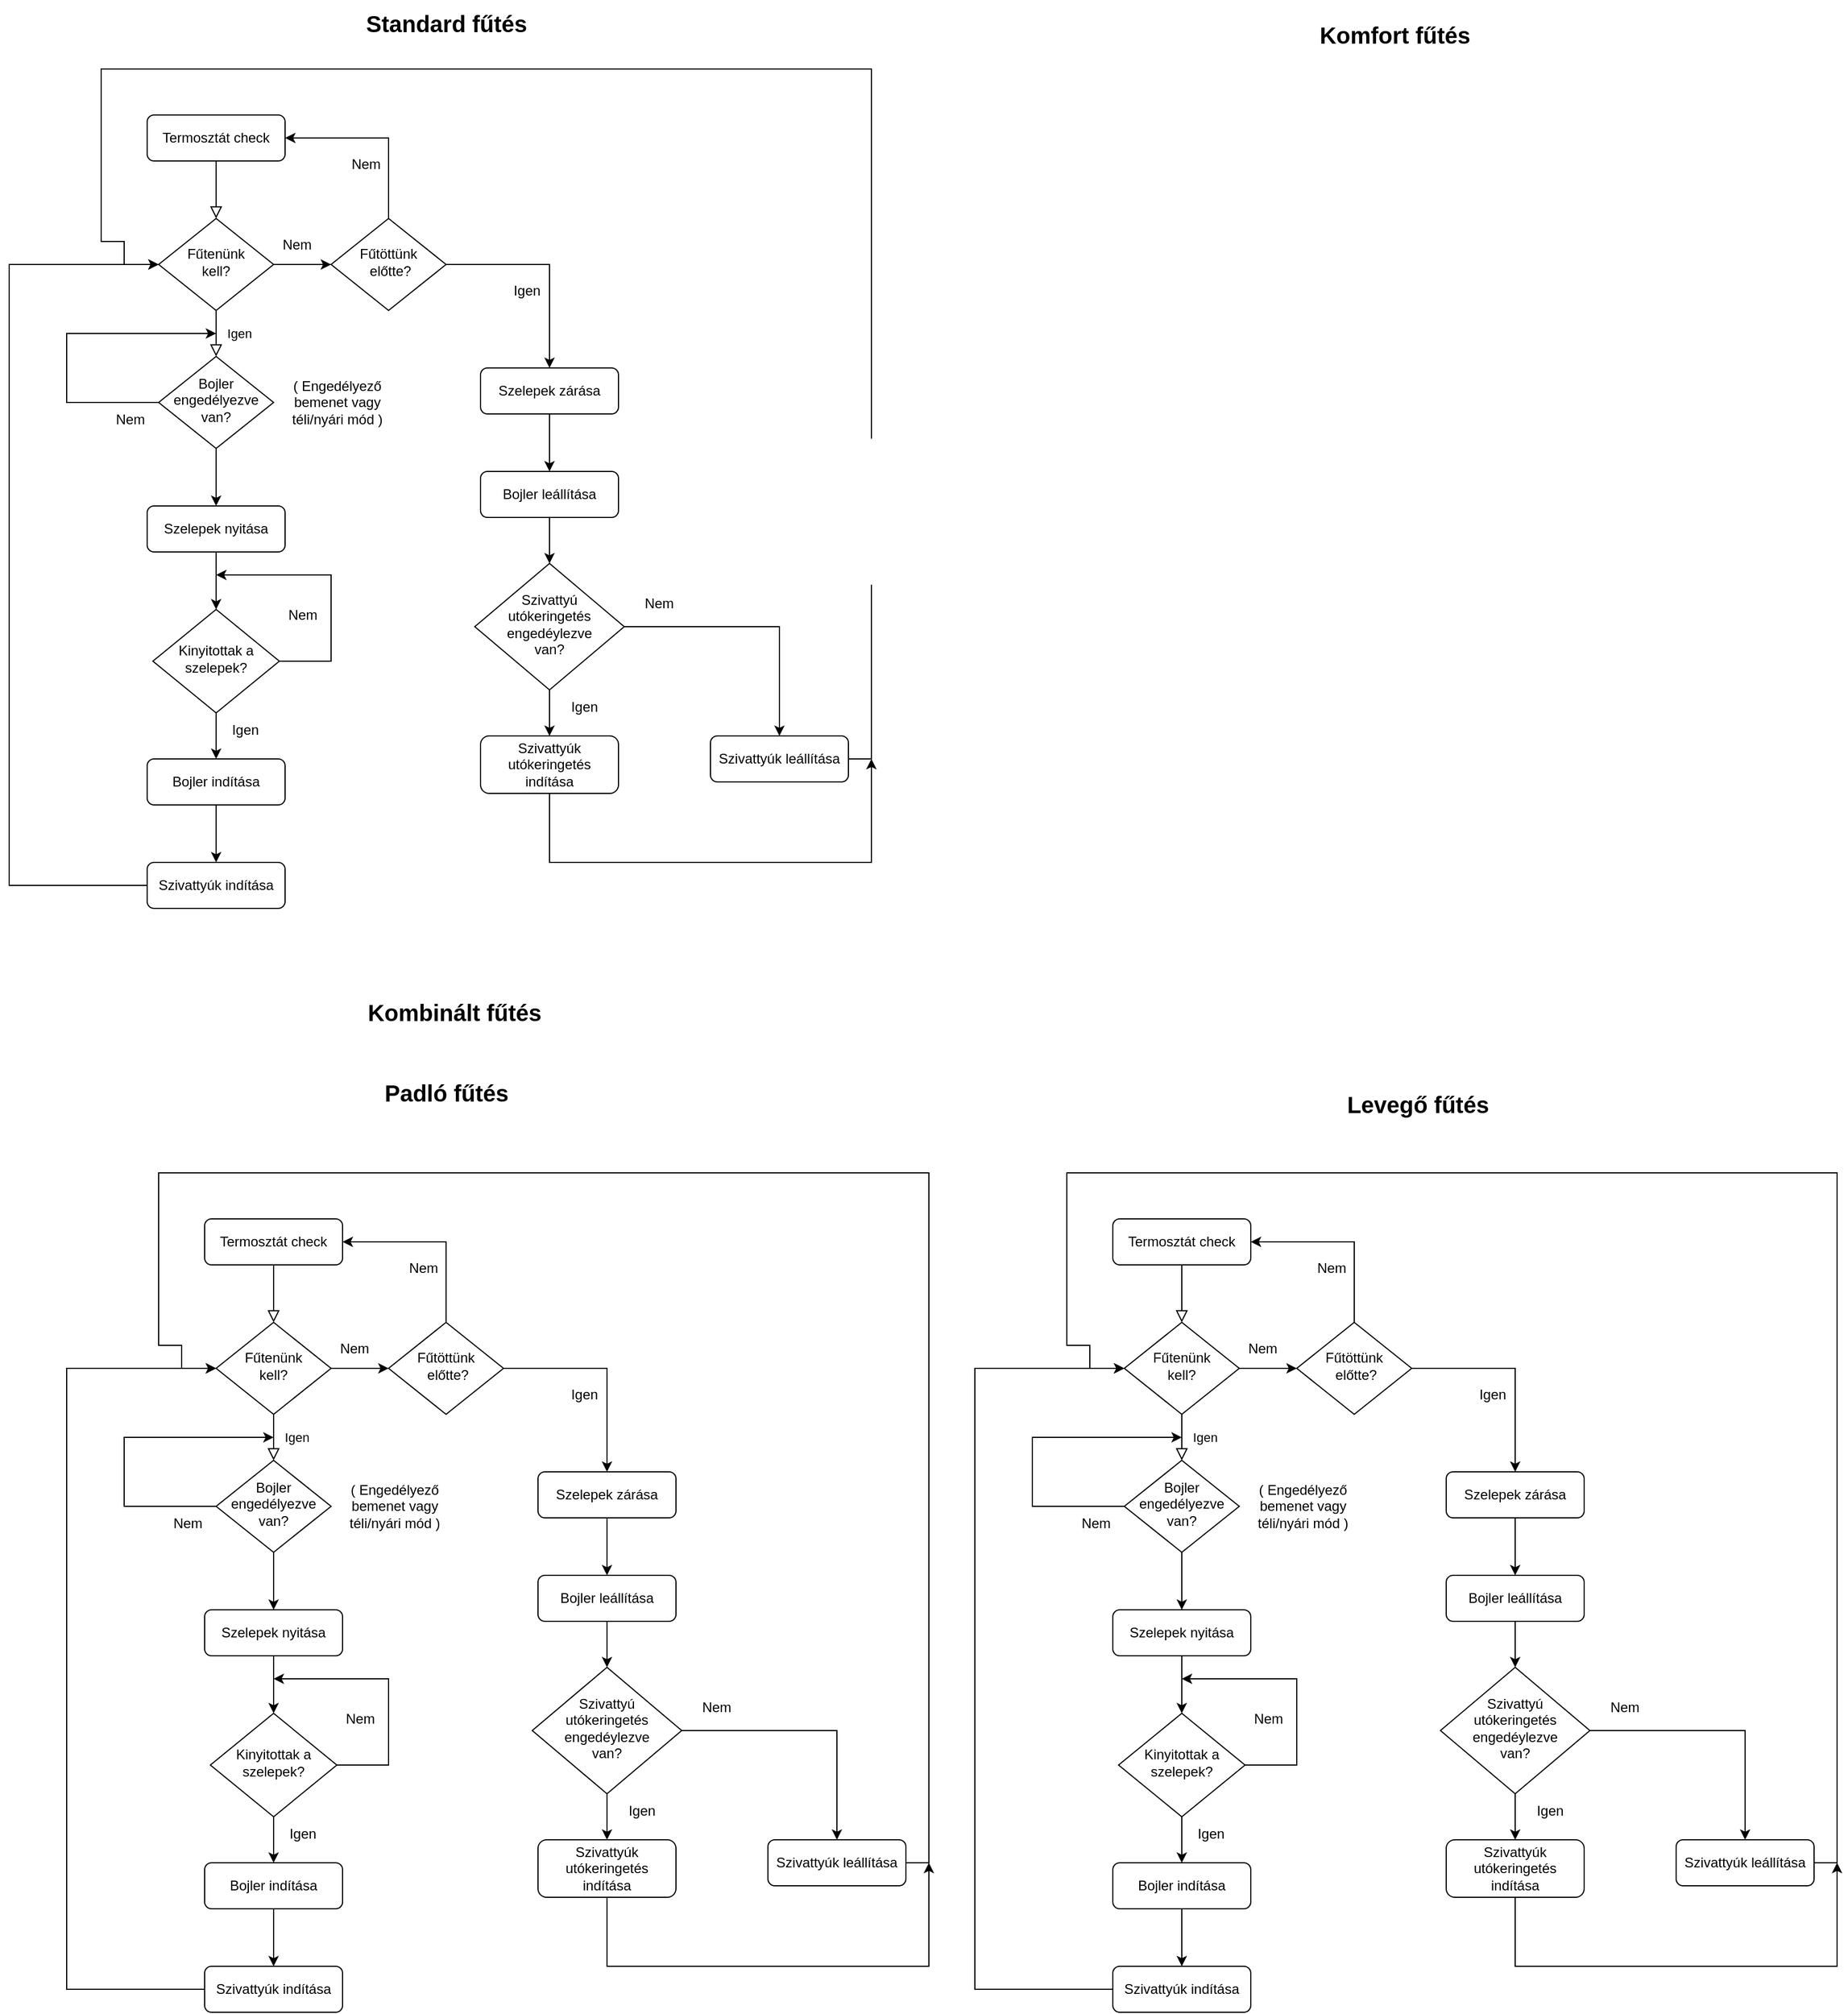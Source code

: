 <mxfile version="22.0.8" type="github">
  <diagram id="C5RBs43oDa-KdzZeNtuy" name="Page-1">
    <mxGraphModel dx="2514" dy="2084" grid="1" gridSize="10" guides="1" tooltips="1" connect="1" arrows="1" fold="1" page="1" pageScale="1" pageWidth="827" pageHeight="1169" math="0" shadow="0">
      <root>
        <mxCell id="WIyWlLk6GJQsqaUBKTNV-0" />
        <mxCell id="WIyWlLk6GJQsqaUBKTNV-1" parent="WIyWlLk6GJQsqaUBKTNV-0" />
        <mxCell id="WIyWlLk6GJQsqaUBKTNV-2" value="" style="rounded=0;html=1;jettySize=auto;orthogonalLoop=1;fontSize=11;endArrow=block;endFill=0;endSize=8;strokeWidth=1;shadow=0;labelBackgroundColor=none;edgeStyle=orthogonalEdgeStyle;" parent="WIyWlLk6GJQsqaUBKTNV-1" source="WIyWlLk6GJQsqaUBKTNV-3" target="WIyWlLk6GJQsqaUBKTNV-6" edge="1">
          <mxGeometry relative="1" as="geometry" />
        </mxCell>
        <mxCell id="WIyWlLk6GJQsqaUBKTNV-3" value="Termosztát check" style="rounded=1;whiteSpace=wrap;html=1;fontSize=12;glass=0;strokeWidth=1;shadow=0;" parent="WIyWlLk6GJQsqaUBKTNV-1" vertex="1">
          <mxGeometry x="160" y="80" width="120" height="40" as="geometry" />
        </mxCell>
        <mxCell id="WIyWlLk6GJQsqaUBKTNV-4" value="Igen" style="rounded=0;html=1;jettySize=auto;orthogonalLoop=1;fontSize=11;endArrow=block;endFill=0;endSize=8;strokeWidth=1;shadow=0;labelBackgroundColor=none;edgeStyle=orthogonalEdgeStyle;" parent="WIyWlLk6GJQsqaUBKTNV-1" source="WIyWlLk6GJQsqaUBKTNV-6" target="WIyWlLk6GJQsqaUBKTNV-10" edge="1">
          <mxGeometry y="20" relative="1" as="geometry">
            <mxPoint as="offset" />
          </mxGeometry>
        </mxCell>
        <mxCell id="WIyWlLk6GJQsqaUBKTNV-6" value="Fűtenünk&lt;br&gt;kell?" style="rhombus;whiteSpace=wrap;html=1;shadow=0;fontFamily=Helvetica;fontSize=12;align=center;strokeWidth=1;spacing=6;spacingTop=-4;" parent="WIyWlLk6GJQsqaUBKTNV-1" vertex="1">
          <mxGeometry x="170" y="170" width="100" height="80" as="geometry" />
        </mxCell>
        <mxCell id="LXChdYRI5yXKI3BNuwQj-20" value="" style="edgeStyle=orthogonalEdgeStyle;rounded=0;orthogonalLoop=1;jettySize=auto;html=1;" parent="WIyWlLk6GJQsqaUBKTNV-1" source="WIyWlLk6GJQsqaUBKTNV-10" edge="1">
          <mxGeometry relative="1" as="geometry">
            <mxPoint x="220" y="420.0" as="targetPoint" />
          </mxGeometry>
        </mxCell>
        <mxCell id="WIyWlLk6GJQsqaUBKTNV-10" value="Bojler&lt;br&gt;engedélyezve van?" style="rhombus;whiteSpace=wrap;html=1;shadow=0;fontFamily=Helvetica;fontSize=12;align=center;strokeWidth=1;spacing=6;spacingTop=-4;" parent="WIyWlLk6GJQsqaUBKTNV-1" vertex="1">
          <mxGeometry x="170" y="290" width="100" height="80" as="geometry" />
        </mxCell>
        <mxCell id="LXChdYRI5yXKI3BNuwQj-24" value="" style="edgeStyle=orthogonalEdgeStyle;rounded=0;orthogonalLoop=1;jettySize=auto;html=1;" parent="WIyWlLk6GJQsqaUBKTNV-1" source="WIyWlLk6GJQsqaUBKTNV-11" target="LXChdYRI5yXKI3BNuwQj-2" edge="1">
          <mxGeometry relative="1" as="geometry" />
        </mxCell>
        <mxCell id="WIyWlLk6GJQsqaUBKTNV-11" value="Szelepek nyitása" style="rounded=1;whiteSpace=wrap;html=1;fontSize=12;glass=0;strokeWidth=1;shadow=0;" parent="WIyWlLk6GJQsqaUBKTNV-1" vertex="1">
          <mxGeometry x="160" y="420" width="120" height="40" as="geometry" />
        </mxCell>
        <mxCell id="LXChdYRI5yXKI3BNuwQj-0" value="" style="endArrow=classic;html=1;rounded=0;exitX=0;exitY=0.5;exitDx=0;exitDy=0;" parent="WIyWlLk6GJQsqaUBKTNV-1" source="WIyWlLk6GJQsqaUBKTNV-10" edge="1">
          <mxGeometry width="50" height="50" relative="1" as="geometry">
            <mxPoint x="145" y="338.0" as="sourcePoint" />
            <mxPoint x="220" y="270" as="targetPoint" />
            <Array as="points">
              <mxPoint x="90" y="330" />
              <mxPoint x="90" y="270" />
            </Array>
          </mxGeometry>
        </mxCell>
        <mxCell id="LXChdYRI5yXKI3BNuwQj-1" value="Nem" style="text;html=1;align=center;verticalAlign=middle;resizable=0;points=[];autosize=1;strokeColor=none;fillColor=none;" parent="WIyWlLk6GJQsqaUBKTNV-1" vertex="1">
          <mxGeometry x="120" y="330" width="50" height="30" as="geometry" />
        </mxCell>
        <mxCell id="LXChdYRI5yXKI3BNuwQj-26" value="" style="edgeStyle=orthogonalEdgeStyle;rounded=0;orthogonalLoop=1;jettySize=auto;html=1;" parent="WIyWlLk6GJQsqaUBKTNV-1" source="LXChdYRI5yXKI3BNuwQj-2" target="LXChdYRI5yXKI3BNuwQj-25" edge="1">
          <mxGeometry relative="1" as="geometry" />
        </mxCell>
        <mxCell id="LXChdYRI5yXKI3BNuwQj-2" value="Kinyitottak a szelepek?" style="rhombus;whiteSpace=wrap;html=1;shadow=0;fontFamily=Helvetica;fontSize=12;align=center;strokeWidth=1;spacing=6;spacingTop=-4;" parent="WIyWlLk6GJQsqaUBKTNV-1" vertex="1">
          <mxGeometry x="165" y="510" width="110" height="90" as="geometry" />
        </mxCell>
        <mxCell id="LXChdYRI5yXKI3BNuwQj-4" value="" style="endArrow=classic;html=1;rounded=0;exitX=1;exitY=0.5;exitDx=0;exitDy=0;" parent="WIyWlLk6GJQsqaUBKTNV-1" source="LXChdYRI5yXKI3BNuwQj-2" edge="1">
          <mxGeometry width="50" height="50" relative="1" as="geometry">
            <mxPoint x="310" y="540" as="sourcePoint" />
            <mxPoint x="220" y="480" as="targetPoint" />
            <Array as="points">
              <mxPoint x="320" y="555" />
              <mxPoint x="320" y="480" />
            </Array>
          </mxGeometry>
        </mxCell>
        <mxCell id="LXChdYRI5yXKI3BNuwQj-5" value="Nem" style="text;html=1;align=center;verticalAlign=middle;resizable=0;points=[];autosize=1;strokeColor=none;fillColor=none;" parent="WIyWlLk6GJQsqaUBKTNV-1" vertex="1">
          <mxGeometry x="270" y="500" width="50" height="30" as="geometry" />
        </mxCell>
        <mxCell id="LXChdYRI5yXKI3BNuwQj-41" value="" style="edgeStyle=orthogonalEdgeStyle;rounded=0;orthogonalLoop=1;jettySize=auto;html=1;entryX=0;entryY=0.5;entryDx=0;entryDy=0;" parent="WIyWlLk6GJQsqaUBKTNV-1" source="LXChdYRI5yXKI3BNuwQj-6" target="WIyWlLk6GJQsqaUBKTNV-6" edge="1">
          <mxGeometry relative="1" as="geometry">
            <mxPoint x="50" y="210" as="targetPoint" />
            <Array as="points">
              <mxPoint x="40" y="750" />
              <mxPoint x="40" y="210" />
            </Array>
          </mxGeometry>
        </mxCell>
        <mxCell id="LXChdYRI5yXKI3BNuwQj-6" value="Szivattyúk indítása" style="rounded=1;whiteSpace=wrap;html=1;fontSize=12;glass=0;strokeWidth=1;shadow=0;" parent="WIyWlLk6GJQsqaUBKTNV-1" vertex="1">
          <mxGeometry x="160" y="730" width="120" height="40" as="geometry" />
        </mxCell>
        <mxCell id="LXChdYRI5yXKI3BNuwQj-8" value="Igen" style="text;html=1;align=center;verticalAlign=middle;resizable=0;points=[];autosize=1;strokeColor=none;fillColor=none;" parent="WIyWlLk6GJQsqaUBKTNV-1" vertex="1">
          <mxGeometry x="220" y="600" width="50" height="30" as="geometry" />
        </mxCell>
        <mxCell id="LXChdYRI5yXKI3BNuwQj-10" value="Fűtöttünk&lt;br&gt;&amp;nbsp;előtte?" style="rhombus;whiteSpace=wrap;html=1;shadow=0;fontFamily=Helvetica;fontSize=12;align=center;strokeWidth=1;spacing=6;spacingTop=-4;" parent="WIyWlLk6GJQsqaUBKTNV-1" vertex="1">
          <mxGeometry x="320" y="170" width="100" height="80" as="geometry" />
        </mxCell>
        <mxCell id="LXChdYRI5yXKI3BNuwQj-11" value="" style="endArrow=classic;html=1;rounded=0;exitX=1;exitY=0.5;exitDx=0;exitDy=0;entryX=0;entryY=0.5;entryDx=0;entryDy=0;" parent="WIyWlLk6GJQsqaUBKTNV-1" source="WIyWlLk6GJQsqaUBKTNV-6" target="LXChdYRI5yXKI3BNuwQj-10" edge="1">
          <mxGeometry width="50" height="50" relative="1" as="geometry">
            <mxPoint x="310" y="310" as="sourcePoint" />
            <mxPoint x="360" y="260" as="targetPoint" />
          </mxGeometry>
        </mxCell>
        <mxCell id="LXChdYRI5yXKI3BNuwQj-12" value="" style="endArrow=classic;html=1;rounded=0;exitX=0.5;exitY=0;exitDx=0;exitDy=0;entryX=1;entryY=0.5;entryDx=0;entryDy=0;" parent="WIyWlLk6GJQsqaUBKTNV-1" source="LXChdYRI5yXKI3BNuwQj-10" target="WIyWlLk6GJQsqaUBKTNV-3" edge="1">
          <mxGeometry width="50" height="50" relative="1" as="geometry">
            <mxPoint x="310" y="310" as="sourcePoint" />
            <mxPoint x="360" y="260" as="targetPoint" />
            <Array as="points">
              <mxPoint x="370" y="100" />
            </Array>
          </mxGeometry>
        </mxCell>
        <mxCell id="LXChdYRI5yXKI3BNuwQj-13" value="Nem" style="text;html=1;align=center;verticalAlign=middle;resizable=0;points=[];autosize=1;strokeColor=none;fillColor=none;" parent="WIyWlLk6GJQsqaUBKTNV-1" vertex="1">
          <mxGeometry x="325" y="108" width="50" height="30" as="geometry" />
        </mxCell>
        <mxCell id="LXChdYRI5yXKI3BNuwQj-14" value="Nem" style="text;html=1;align=center;verticalAlign=middle;resizable=0;points=[];autosize=1;strokeColor=none;fillColor=none;" parent="WIyWlLk6GJQsqaUBKTNV-1" vertex="1">
          <mxGeometry x="265" y="178" width="50" height="30" as="geometry" />
        </mxCell>
        <mxCell id="LXChdYRI5yXKI3BNuwQj-33" value="" style="edgeStyle=orthogonalEdgeStyle;rounded=0;orthogonalLoop=1;jettySize=auto;html=1;" parent="WIyWlLk6GJQsqaUBKTNV-1" source="LXChdYRI5yXKI3BNuwQj-16" target="LXChdYRI5yXKI3BNuwQj-28" edge="1">
          <mxGeometry relative="1" as="geometry" />
        </mxCell>
        <mxCell id="LXChdYRI5yXKI3BNuwQj-16" value="Szelepek zárása" style="rounded=1;whiteSpace=wrap;html=1;fontSize=12;glass=0;strokeWidth=1;shadow=0;" parent="WIyWlLk6GJQsqaUBKTNV-1" vertex="1">
          <mxGeometry x="450" y="300" width="120" height="40" as="geometry" />
        </mxCell>
        <mxCell id="LXChdYRI5yXKI3BNuwQj-17" value="" style="endArrow=classic;html=1;rounded=0;exitX=1;exitY=0.5;exitDx=0;exitDy=0;entryX=0.5;entryY=0;entryDx=0;entryDy=0;" parent="WIyWlLk6GJQsqaUBKTNV-1" source="LXChdYRI5yXKI3BNuwQj-10" target="LXChdYRI5yXKI3BNuwQj-16" edge="1">
          <mxGeometry width="50" height="50" relative="1" as="geometry">
            <mxPoint x="310" y="310" as="sourcePoint" />
            <mxPoint x="360" y="260" as="targetPoint" />
            <Array as="points">
              <mxPoint x="510" y="210" />
            </Array>
          </mxGeometry>
        </mxCell>
        <mxCell id="LXChdYRI5yXKI3BNuwQj-18" value="Igen" style="text;html=1;align=center;verticalAlign=middle;resizable=0;points=[];autosize=1;strokeColor=none;fillColor=none;" parent="WIyWlLk6GJQsqaUBKTNV-1" vertex="1">
          <mxGeometry x="465" y="218" width="50" height="30" as="geometry" />
        </mxCell>
        <mxCell id="LXChdYRI5yXKI3BNuwQj-27" value="" style="edgeStyle=orthogonalEdgeStyle;rounded=0;orthogonalLoop=1;jettySize=auto;html=1;" parent="WIyWlLk6GJQsqaUBKTNV-1" source="LXChdYRI5yXKI3BNuwQj-25" target="LXChdYRI5yXKI3BNuwQj-6" edge="1">
          <mxGeometry relative="1" as="geometry" />
        </mxCell>
        <mxCell id="LXChdYRI5yXKI3BNuwQj-25" value="Bojler indítása" style="rounded=1;whiteSpace=wrap;html=1;fontSize=12;glass=0;strokeWidth=1;shadow=0;" parent="WIyWlLk6GJQsqaUBKTNV-1" vertex="1">
          <mxGeometry x="160" y="640" width="120" height="40" as="geometry" />
        </mxCell>
        <mxCell id="LXChdYRI5yXKI3BNuwQj-34" value="" style="edgeStyle=orthogonalEdgeStyle;rounded=0;orthogonalLoop=1;jettySize=auto;html=1;" parent="WIyWlLk6GJQsqaUBKTNV-1" source="LXChdYRI5yXKI3BNuwQj-28" target="LXChdYRI5yXKI3BNuwQj-30" edge="1">
          <mxGeometry relative="1" as="geometry" />
        </mxCell>
        <mxCell id="LXChdYRI5yXKI3BNuwQj-28" value="Bojler leállítása" style="rounded=1;whiteSpace=wrap;html=1;fontSize=12;glass=0;strokeWidth=1;shadow=0;" parent="WIyWlLk6GJQsqaUBKTNV-1" vertex="1">
          <mxGeometry x="450" y="390" width="120" height="40" as="geometry" />
        </mxCell>
        <mxCell id="LXChdYRI5yXKI3BNuwQj-35" value="" style="edgeStyle=orthogonalEdgeStyle;rounded=0;orthogonalLoop=1;jettySize=auto;html=1;" parent="WIyWlLk6GJQsqaUBKTNV-1" source="LXChdYRI5yXKI3BNuwQj-30" target="LXChdYRI5yXKI3BNuwQj-31" edge="1">
          <mxGeometry relative="1" as="geometry" />
        </mxCell>
        <mxCell id="LXChdYRI5yXKI3BNuwQj-30" value="Szivattyú&lt;br&gt;utókeringetés&lt;br&gt;engedéylezve&lt;br&gt;van?" style="rhombus;whiteSpace=wrap;html=1;shadow=0;fontFamily=Helvetica;fontSize=12;align=center;strokeWidth=1;spacing=6;spacingTop=-4;" parent="WIyWlLk6GJQsqaUBKTNV-1" vertex="1">
          <mxGeometry x="445" y="470" width="130" height="110" as="geometry" />
        </mxCell>
        <mxCell id="LXChdYRI5yXKI3BNuwQj-45" value="" style="edgeStyle=orthogonalEdgeStyle;rounded=0;orthogonalLoop=1;jettySize=auto;html=1;" parent="WIyWlLk6GJQsqaUBKTNV-1" source="LXChdYRI5yXKI3BNuwQj-31" edge="1">
          <mxGeometry relative="1" as="geometry">
            <mxPoint x="790" y="640" as="targetPoint" />
            <Array as="points">
              <mxPoint x="510" y="730" />
              <mxPoint x="790" y="730" />
            </Array>
          </mxGeometry>
        </mxCell>
        <mxCell id="LXChdYRI5yXKI3BNuwQj-31" value="Szivattyúk utókeringetés&lt;br&gt;indítása" style="rounded=1;whiteSpace=wrap;html=1;fontSize=12;glass=0;strokeWidth=1;shadow=0;" parent="WIyWlLk6GJQsqaUBKTNV-1" vertex="1">
          <mxGeometry x="450" y="620" width="120" height="50" as="geometry" />
        </mxCell>
        <mxCell id="LXChdYRI5yXKI3BNuwQj-43" value="" style="edgeStyle=orthogonalEdgeStyle;rounded=0;orthogonalLoop=1;jettySize=auto;html=1;exitX=1;exitY=0.5;exitDx=0;exitDy=0;" parent="WIyWlLk6GJQsqaUBKTNV-1" source="LXChdYRI5yXKI3BNuwQj-32" edge="1">
          <mxGeometry relative="1" as="geometry">
            <mxPoint x="170" y="210" as="targetPoint" />
            <Array as="points">
              <mxPoint x="790" y="640" />
              <mxPoint x="790" y="40" />
              <mxPoint x="120" y="40" />
              <mxPoint x="120" y="190" />
              <mxPoint x="140" y="190" />
              <mxPoint x="140" y="210" />
            </Array>
          </mxGeometry>
        </mxCell>
        <mxCell id="LXChdYRI5yXKI3BNuwQj-32" value="Szivattyúk leállítása" style="rounded=1;whiteSpace=wrap;html=1;fontSize=12;glass=0;strokeWidth=1;shadow=0;" parent="WIyWlLk6GJQsqaUBKTNV-1" vertex="1">
          <mxGeometry x="650" y="620" width="120" height="40" as="geometry" />
        </mxCell>
        <mxCell id="LXChdYRI5yXKI3BNuwQj-36" value="" style="endArrow=classic;html=1;rounded=0;exitX=1;exitY=0.5;exitDx=0;exitDy=0;entryX=0.5;entryY=0;entryDx=0;entryDy=0;" parent="WIyWlLk6GJQsqaUBKTNV-1" source="LXChdYRI5yXKI3BNuwQj-30" target="LXChdYRI5yXKI3BNuwQj-32" edge="1">
          <mxGeometry width="50" height="50" relative="1" as="geometry">
            <mxPoint x="310" y="520" as="sourcePoint" />
            <mxPoint x="360" y="470" as="targetPoint" />
            <Array as="points">
              <mxPoint x="710" y="525" />
            </Array>
          </mxGeometry>
        </mxCell>
        <mxCell id="LXChdYRI5yXKI3BNuwQj-37" value="Igen" style="text;html=1;align=center;verticalAlign=middle;resizable=0;points=[];autosize=1;strokeColor=none;fillColor=none;" parent="WIyWlLk6GJQsqaUBKTNV-1" vertex="1">
          <mxGeometry x="515" y="580" width="50" height="30" as="geometry" />
        </mxCell>
        <mxCell id="LXChdYRI5yXKI3BNuwQj-38" value="Nem" style="text;html=1;align=center;verticalAlign=middle;resizable=0;points=[];autosize=1;strokeColor=none;fillColor=none;" parent="WIyWlLk6GJQsqaUBKTNV-1" vertex="1">
          <mxGeometry x="580" y="490" width="50" height="30" as="geometry" />
        </mxCell>
        <mxCell id="LXChdYRI5yXKI3BNuwQj-39" value="( Engedélyező &lt;br&gt;bemenet vagy&lt;br&gt;téli/nyári mód )" style="text;html=1;align=center;verticalAlign=middle;resizable=0;points=[];autosize=1;strokeColor=none;fillColor=none;" parent="WIyWlLk6GJQsqaUBKTNV-1" vertex="1">
          <mxGeometry x="275" y="300" width="100" height="60" as="geometry" />
        </mxCell>
        <mxCell id="BwI_lQwCWqoM442kbqM4-1" value="&lt;b&gt;&lt;font style=&quot;font-size: 20px;&quot;&gt;Levegő fűtés&lt;/font&gt;&lt;/b&gt;" style="text;html=1;align=center;verticalAlign=middle;resizable=0;points=[];autosize=1;strokeColor=none;fillColor=none;" vertex="1" parent="WIyWlLk6GJQsqaUBKTNV-1">
          <mxGeometry x="350" y="-40" width="150" height="40" as="geometry" />
        </mxCell>
        <mxCell id="BwI_lQwCWqoM442kbqM4-2" value="&lt;b&gt;&lt;font style=&quot;font-size: 20px;&quot;&gt;Padló fűtés&lt;/font&gt;&lt;/b&gt;" style="text;html=1;align=center;verticalAlign=middle;resizable=0;points=[];autosize=1;strokeColor=none;fillColor=none;" vertex="1" parent="WIyWlLk6GJQsqaUBKTNV-1">
          <mxGeometry x="-485" y="-50" width="130" height="40" as="geometry" />
        </mxCell>
        <mxCell id="BwI_lQwCWqoM442kbqM4-3" value="" style="rounded=0;html=1;jettySize=auto;orthogonalLoop=1;fontSize=11;endArrow=block;endFill=0;endSize=8;strokeWidth=1;shadow=0;labelBackgroundColor=none;edgeStyle=orthogonalEdgeStyle;" edge="1" parent="WIyWlLk6GJQsqaUBKTNV-1" source="BwI_lQwCWqoM442kbqM4-4" target="BwI_lQwCWqoM442kbqM4-6">
          <mxGeometry relative="1" as="geometry" />
        </mxCell>
        <mxCell id="BwI_lQwCWqoM442kbqM4-4" value="Termosztát check" style="rounded=1;whiteSpace=wrap;html=1;fontSize=12;glass=0;strokeWidth=1;shadow=0;" vertex="1" parent="WIyWlLk6GJQsqaUBKTNV-1">
          <mxGeometry x="-630" y="80" width="120" height="40" as="geometry" />
        </mxCell>
        <mxCell id="BwI_lQwCWqoM442kbqM4-5" value="Igen" style="rounded=0;html=1;jettySize=auto;orthogonalLoop=1;fontSize=11;endArrow=block;endFill=0;endSize=8;strokeWidth=1;shadow=0;labelBackgroundColor=none;edgeStyle=orthogonalEdgeStyle;" edge="1" parent="WIyWlLk6GJQsqaUBKTNV-1" source="BwI_lQwCWqoM442kbqM4-6" target="BwI_lQwCWqoM442kbqM4-8">
          <mxGeometry y="20" relative="1" as="geometry">
            <mxPoint as="offset" />
          </mxGeometry>
        </mxCell>
        <mxCell id="BwI_lQwCWqoM442kbqM4-6" value="Fűtenünk&lt;br&gt;kell?" style="rhombus;whiteSpace=wrap;html=1;shadow=0;fontFamily=Helvetica;fontSize=12;align=center;strokeWidth=1;spacing=6;spacingTop=-4;" vertex="1" parent="WIyWlLk6GJQsqaUBKTNV-1">
          <mxGeometry x="-620" y="170" width="100" height="80" as="geometry" />
        </mxCell>
        <mxCell id="BwI_lQwCWqoM442kbqM4-7" value="" style="edgeStyle=orthogonalEdgeStyle;rounded=0;orthogonalLoop=1;jettySize=auto;html=1;" edge="1" parent="WIyWlLk6GJQsqaUBKTNV-1" source="BwI_lQwCWqoM442kbqM4-8">
          <mxGeometry relative="1" as="geometry">
            <mxPoint x="-570" y="420.0" as="targetPoint" />
          </mxGeometry>
        </mxCell>
        <mxCell id="BwI_lQwCWqoM442kbqM4-8" value="Bojler&lt;br&gt;engedélyezve van?" style="rhombus;whiteSpace=wrap;html=1;shadow=0;fontFamily=Helvetica;fontSize=12;align=center;strokeWidth=1;spacing=6;spacingTop=-4;" vertex="1" parent="WIyWlLk6GJQsqaUBKTNV-1">
          <mxGeometry x="-620" y="290" width="100" height="80" as="geometry" />
        </mxCell>
        <mxCell id="BwI_lQwCWqoM442kbqM4-9" value="" style="edgeStyle=orthogonalEdgeStyle;rounded=0;orthogonalLoop=1;jettySize=auto;html=1;" edge="1" parent="WIyWlLk6GJQsqaUBKTNV-1" source="BwI_lQwCWqoM442kbqM4-10" target="BwI_lQwCWqoM442kbqM4-14">
          <mxGeometry relative="1" as="geometry" />
        </mxCell>
        <mxCell id="BwI_lQwCWqoM442kbqM4-10" value="Szelepek nyitása" style="rounded=1;whiteSpace=wrap;html=1;fontSize=12;glass=0;strokeWidth=1;shadow=0;" vertex="1" parent="WIyWlLk6GJQsqaUBKTNV-1">
          <mxGeometry x="-630" y="420" width="120" height="40" as="geometry" />
        </mxCell>
        <mxCell id="BwI_lQwCWqoM442kbqM4-11" value="" style="endArrow=classic;html=1;rounded=0;exitX=0;exitY=0.5;exitDx=0;exitDy=0;" edge="1" parent="WIyWlLk6GJQsqaUBKTNV-1" source="BwI_lQwCWqoM442kbqM4-8">
          <mxGeometry width="50" height="50" relative="1" as="geometry">
            <mxPoint x="-645" y="338.0" as="sourcePoint" />
            <mxPoint x="-570" y="270" as="targetPoint" />
            <Array as="points">
              <mxPoint x="-700" y="330" />
              <mxPoint x="-700" y="270" />
            </Array>
          </mxGeometry>
        </mxCell>
        <mxCell id="BwI_lQwCWqoM442kbqM4-12" value="Nem" style="text;html=1;align=center;verticalAlign=middle;resizable=0;points=[];autosize=1;strokeColor=none;fillColor=none;" vertex="1" parent="WIyWlLk6GJQsqaUBKTNV-1">
          <mxGeometry x="-670" y="330" width="50" height="30" as="geometry" />
        </mxCell>
        <mxCell id="BwI_lQwCWqoM442kbqM4-13" value="" style="edgeStyle=orthogonalEdgeStyle;rounded=0;orthogonalLoop=1;jettySize=auto;html=1;" edge="1" parent="WIyWlLk6GJQsqaUBKTNV-1" source="BwI_lQwCWqoM442kbqM4-14" target="BwI_lQwCWqoM442kbqM4-30">
          <mxGeometry relative="1" as="geometry" />
        </mxCell>
        <mxCell id="BwI_lQwCWqoM442kbqM4-14" value="Kinyitottak a szelepek?" style="rhombus;whiteSpace=wrap;html=1;shadow=0;fontFamily=Helvetica;fontSize=12;align=center;strokeWidth=1;spacing=6;spacingTop=-4;" vertex="1" parent="WIyWlLk6GJQsqaUBKTNV-1">
          <mxGeometry x="-625" y="510" width="110" height="90" as="geometry" />
        </mxCell>
        <mxCell id="BwI_lQwCWqoM442kbqM4-15" value="" style="endArrow=classic;html=1;rounded=0;exitX=1;exitY=0.5;exitDx=0;exitDy=0;" edge="1" parent="WIyWlLk6GJQsqaUBKTNV-1" source="BwI_lQwCWqoM442kbqM4-14">
          <mxGeometry width="50" height="50" relative="1" as="geometry">
            <mxPoint x="-480" y="540.0" as="sourcePoint" />
            <mxPoint x="-570" y="480" as="targetPoint" />
            <Array as="points">
              <mxPoint x="-470" y="555.0" />
              <mxPoint x="-470" y="480" />
            </Array>
          </mxGeometry>
        </mxCell>
        <mxCell id="BwI_lQwCWqoM442kbqM4-16" value="Nem" style="text;html=1;align=center;verticalAlign=middle;resizable=0;points=[];autosize=1;strokeColor=none;fillColor=none;" vertex="1" parent="WIyWlLk6GJQsqaUBKTNV-1">
          <mxGeometry x="-520" y="500" width="50" height="30" as="geometry" />
        </mxCell>
        <mxCell id="BwI_lQwCWqoM442kbqM4-17" value="" style="edgeStyle=orthogonalEdgeStyle;rounded=0;orthogonalLoop=1;jettySize=auto;html=1;entryX=0;entryY=0.5;entryDx=0;entryDy=0;" edge="1" parent="WIyWlLk6GJQsqaUBKTNV-1" source="BwI_lQwCWqoM442kbqM4-18" target="BwI_lQwCWqoM442kbqM4-6">
          <mxGeometry relative="1" as="geometry">
            <mxPoint x="-740" y="210" as="targetPoint" />
            <Array as="points">
              <mxPoint x="-750" y="750.0" />
              <mxPoint x="-750" y="210" />
            </Array>
          </mxGeometry>
        </mxCell>
        <mxCell id="BwI_lQwCWqoM442kbqM4-18" value="Szivattyúk indítása" style="rounded=1;whiteSpace=wrap;html=1;fontSize=12;glass=0;strokeWidth=1;shadow=0;" vertex="1" parent="WIyWlLk6GJQsqaUBKTNV-1">
          <mxGeometry x="-630" y="730.0" width="120" height="40" as="geometry" />
        </mxCell>
        <mxCell id="BwI_lQwCWqoM442kbqM4-19" value="Igen" style="text;html=1;align=center;verticalAlign=middle;resizable=0;points=[];autosize=1;strokeColor=none;fillColor=none;" vertex="1" parent="WIyWlLk6GJQsqaUBKTNV-1">
          <mxGeometry x="-570" y="600.0" width="50" height="30" as="geometry" />
        </mxCell>
        <mxCell id="BwI_lQwCWqoM442kbqM4-20" value="Fűtöttünk&lt;br&gt;&amp;nbsp;előtte?" style="rhombus;whiteSpace=wrap;html=1;shadow=0;fontFamily=Helvetica;fontSize=12;align=center;strokeWidth=1;spacing=6;spacingTop=-4;" vertex="1" parent="WIyWlLk6GJQsqaUBKTNV-1">
          <mxGeometry x="-470" y="170" width="100" height="80" as="geometry" />
        </mxCell>
        <mxCell id="BwI_lQwCWqoM442kbqM4-21" value="" style="endArrow=classic;html=1;rounded=0;exitX=1;exitY=0.5;exitDx=0;exitDy=0;entryX=0;entryY=0.5;entryDx=0;entryDy=0;" edge="1" parent="WIyWlLk6GJQsqaUBKTNV-1" source="BwI_lQwCWqoM442kbqM4-6" target="BwI_lQwCWqoM442kbqM4-20">
          <mxGeometry width="50" height="50" relative="1" as="geometry">
            <mxPoint x="-480" y="310" as="sourcePoint" />
            <mxPoint x="-430" y="260" as="targetPoint" />
          </mxGeometry>
        </mxCell>
        <mxCell id="BwI_lQwCWqoM442kbqM4-22" value="" style="endArrow=classic;html=1;rounded=0;exitX=0.5;exitY=0;exitDx=0;exitDy=0;entryX=1;entryY=0.5;entryDx=0;entryDy=0;" edge="1" parent="WIyWlLk6GJQsqaUBKTNV-1" source="BwI_lQwCWqoM442kbqM4-20" target="BwI_lQwCWqoM442kbqM4-4">
          <mxGeometry width="50" height="50" relative="1" as="geometry">
            <mxPoint x="-480" y="310" as="sourcePoint" />
            <mxPoint x="-430" y="260" as="targetPoint" />
            <Array as="points">
              <mxPoint x="-420" y="100" />
            </Array>
          </mxGeometry>
        </mxCell>
        <mxCell id="BwI_lQwCWqoM442kbqM4-23" value="Nem" style="text;html=1;align=center;verticalAlign=middle;resizable=0;points=[];autosize=1;strokeColor=none;fillColor=none;" vertex="1" parent="WIyWlLk6GJQsqaUBKTNV-1">
          <mxGeometry x="-465" y="108" width="50" height="30" as="geometry" />
        </mxCell>
        <mxCell id="BwI_lQwCWqoM442kbqM4-24" value="Nem" style="text;html=1;align=center;verticalAlign=middle;resizable=0;points=[];autosize=1;strokeColor=none;fillColor=none;" vertex="1" parent="WIyWlLk6GJQsqaUBKTNV-1">
          <mxGeometry x="-525" y="178" width="50" height="30" as="geometry" />
        </mxCell>
        <mxCell id="BwI_lQwCWqoM442kbqM4-25" value="" style="edgeStyle=orthogonalEdgeStyle;rounded=0;orthogonalLoop=1;jettySize=auto;html=1;" edge="1" parent="WIyWlLk6GJQsqaUBKTNV-1" source="BwI_lQwCWqoM442kbqM4-26" target="BwI_lQwCWqoM442kbqM4-32">
          <mxGeometry relative="1" as="geometry" />
        </mxCell>
        <mxCell id="BwI_lQwCWqoM442kbqM4-26" value="Szelepek zárása" style="rounded=1;whiteSpace=wrap;html=1;fontSize=12;glass=0;strokeWidth=1;shadow=0;" vertex="1" parent="WIyWlLk6GJQsqaUBKTNV-1">
          <mxGeometry x="-340" y="300" width="120" height="40" as="geometry" />
        </mxCell>
        <mxCell id="BwI_lQwCWqoM442kbqM4-27" value="" style="endArrow=classic;html=1;rounded=0;exitX=1;exitY=0.5;exitDx=0;exitDy=0;entryX=0.5;entryY=0;entryDx=0;entryDy=0;" edge="1" parent="WIyWlLk6GJQsqaUBKTNV-1" source="BwI_lQwCWqoM442kbqM4-20" target="BwI_lQwCWqoM442kbqM4-26">
          <mxGeometry width="50" height="50" relative="1" as="geometry">
            <mxPoint x="-480" y="310" as="sourcePoint" />
            <mxPoint x="-430" y="260" as="targetPoint" />
            <Array as="points">
              <mxPoint x="-280" y="210" />
            </Array>
          </mxGeometry>
        </mxCell>
        <mxCell id="BwI_lQwCWqoM442kbqM4-28" value="Igen" style="text;html=1;align=center;verticalAlign=middle;resizable=0;points=[];autosize=1;strokeColor=none;fillColor=none;" vertex="1" parent="WIyWlLk6GJQsqaUBKTNV-1">
          <mxGeometry x="-325" y="218" width="50" height="30" as="geometry" />
        </mxCell>
        <mxCell id="BwI_lQwCWqoM442kbqM4-29" value="" style="edgeStyle=orthogonalEdgeStyle;rounded=0;orthogonalLoop=1;jettySize=auto;html=1;" edge="1" parent="WIyWlLk6GJQsqaUBKTNV-1" source="BwI_lQwCWqoM442kbqM4-30" target="BwI_lQwCWqoM442kbqM4-18">
          <mxGeometry relative="1" as="geometry" />
        </mxCell>
        <mxCell id="BwI_lQwCWqoM442kbqM4-30" value="Bojler indítása" style="rounded=1;whiteSpace=wrap;html=1;fontSize=12;glass=0;strokeWidth=1;shadow=0;" vertex="1" parent="WIyWlLk6GJQsqaUBKTNV-1">
          <mxGeometry x="-630" y="640.0" width="120" height="40" as="geometry" />
        </mxCell>
        <mxCell id="BwI_lQwCWqoM442kbqM4-31" value="" style="edgeStyle=orthogonalEdgeStyle;rounded=0;orthogonalLoop=1;jettySize=auto;html=1;" edge="1" parent="WIyWlLk6GJQsqaUBKTNV-1" source="BwI_lQwCWqoM442kbqM4-32" target="BwI_lQwCWqoM442kbqM4-34">
          <mxGeometry relative="1" as="geometry" />
        </mxCell>
        <mxCell id="BwI_lQwCWqoM442kbqM4-32" value="Bojler leállítása" style="rounded=1;whiteSpace=wrap;html=1;fontSize=12;glass=0;strokeWidth=1;shadow=0;" vertex="1" parent="WIyWlLk6GJQsqaUBKTNV-1">
          <mxGeometry x="-340" y="390" width="120" height="40" as="geometry" />
        </mxCell>
        <mxCell id="BwI_lQwCWqoM442kbqM4-33" value="" style="edgeStyle=orthogonalEdgeStyle;rounded=0;orthogonalLoop=1;jettySize=auto;html=1;" edge="1" parent="WIyWlLk6GJQsqaUBKTNV-1" source="BwI_lQwCWqoM442kbqM4-34" target="BwI_lQwCWqoM442kbqM4-36">
          <mxGeometry relative="1" as="geometry" />
        </mxCell>
        <mxCell id="BwI_lQwCWqoM442kbqM4-34" value="Szivattyú&lt;br&gt;utókeringetés&lt;br&gt;engedéylezve&lt;br&gt;van?" style="rhombus;whiteSpace=wrap;html=1;shadow=0;fontFamily=Helvetica;fontSize=12;align=center;strokeWidth=1;spacing=6;spacingTop=-4;" vertex="1" parent="WIyWlLk6GJQsqaUBKTNV-1">
          <mxGeometry x="-345" y="470" width="130" height="110" as="geometry" />
        </mxCell>
        <mxCell id="BwI_lQwCWqoM442kbqM4-35" value="" style="edgeStyle=orthogonalEdgeStyle;rounded=0;orthogonalLoop=1;jettySize=auto;html=1;" edge="1" parent="WIyWlLk6GJQsqaUBKTNV-1" source="BwI_lQwCWqoM442kbqM4-36">
          <mxGeometry relative="1" as="geometry">
            <mxPoint y="640.0" as="targetPoint" />
            <Array as="points">
              <mxPoint x="-280" y="730.0" />
              <mxPoint y="730.0" />
            </Array>
          </mxGeometry>
        </mxCell>
        <mxCell id="BwI_lQwCWqoM442kbqM4-36" value="Szivattyúk utókeringetés&lt;br&gt;indítása" style="rounded=1;whiteSpace=wrap;html=1;fontSize=12;glass=0;strokeWidth=1;shadow=0;" vertex="1" parent="WIyWlLk6GJQsqaUBKTNV-1">
          <mxGeometry x="-340" y="620.0" width="120" height="50" as="geometry" />
        </mxCell>
        <mxCell id="BwI_lQwCWqoM442kbqM4-37" value="" style="edgeStyle=orthogonalEdgeStyle;rounded=0;orthogonalLoop=1;jettySize=auto;html=1;exitX=1;exitY=0.5;exitDx=0;exitDy=0;" edge="1" parent="WIyWlLk6GJQsqaUBKTNV-1" source="BwI_lQwCWqoM442kbqM4-38">
          <mxGeometry relative="1" as="geometry">
            <mxPoint x="-620" y="210" as="targetPoint" />
            <Array as="points">
              <mxPoint y="640.0" />
              <mxPoint y="40" />
              <mxPoint x="-670" y="40" />
              <mxPoint x="-670" y="190" />
              <mxPoint x="-650" y="190" />
              <mxPoint x="-650" y="210" />
            </Array>
          </mxGeometry>
        </mxCell>
        <mxCell id="BwI_lQwCWqoM442kbqM4-38" value="Szivattyúk leállítása" style="rounded=1;whiteSpace=wrap;html=1;fontSize=12;glass=0;strokeWidth=1;shadow=0;" vertex="1" parent="WIyWlLk6GJQsqaUBKTNV-1">
          <mxGeometry x="-140" y="620.0" width="120" height="40" as="geometry" />
        </mxCell>
        <mxCell id="BwI_lQwCWqoM442kbqM4-39" value="" style="endArrow=classic;html=1;rounded=0;exitX=1;exitY=0.5;exitDx=0;exitDy=0;entryX=0.5;entryY=0;entryDx=0;entryDy=0;" edge="1" parent="WIyWlLk6GJQsqaUBKTNV-1" source="BwI_lQwCWqoM442kbqM4-34" target="BwI_lQwCWqoM442kbqM4-38">
          <mxGeometry width="50" height="50" relative="1" as="geometry">
            <mxPoint x="-480" y="520" as="sourcePoint" />
            <mxPoint x="-430" y="470" as="targetPoint" />
            <Array as="points">
              <mxPoint x="-80" y="525" />
            </Array>
          </mxGeometry>
        </mxCell>
        <mxCell id="BwI_lQwCWqoM442kbqM4-40" value="Igen" style="text;html=1;align=center;verticalAlign=middle;resizable=0;points=[];autosize=1;strokeColor=none;fillColor=none;" vertex="1" parent="WIyWlLk6GJQsqaUBKTNV-1">
          <mxGeometry x="-275" y="580.0" width="50" height="30" as="geometry" />
        </mxCell>
        <mxCell id="BwI_lQwCWqoM442kbqM4-41" value="Nem" style="text;html=1;align=center;verticalAlign=middle;resizable=0;points=[];autosize=1;strokeColor=none;fillColor=none;" vertex="1" parent="WIyWlLk6GJQsqaUBKTNV-1">
          <mxGeometry x="-210" y="490" width="50" height="30" as="geometry" />
        </mxCell>
        <mxCell id="BwI_lQwCWqoM442kbqM4-42" value="( Engedélyező &lt;br&gt;bemenet vagy&lt;br&gt;téli/nyári mód )" style="text;html=1;align=center;verticalAlign=middle;resizable=0;points=[];autosize=1;strokeColor=none;fillColor=none;" vertex="1" parent="WIyWlLk6GJQsqaUBKTNV-1">
          <mxGeometry x="-515" y="300" width="100" height="60" as="geometry" />
        </mxCell>
        <mxCell id="BwI_lQwCWqoM442kbqM4-43" value="&lt;b&gt;&lt;font style=&quot;font-size: 20px;&quot;&gt;Standard fűtés&lt;/font&gt;&lt;/b&gt;" style="text;html=1;align=center;verticalAlign=middle;resizable=0;points=[];autosize=1;strokeColor=none;fillColor=none;" vertex="1" parent="WIyWlLk6GJQsqaUBKTNV-1">
          <mxGeometry x="-500" y="-980" width="160" height="40" as="geometry" />
        </mxCell>
        <mxCell id="BwI_lQwCWqoM442kbqM4-44" value="&lt;b&gt;&lt;font style=&quot;font-size: 20px;&quot;&gt;Komfort fűtés&lt;/font&gt;&lt;/b&gt;" style="text;html=1;align=center;verticalAlign=middle;resizable=0;points=[];autosize=1;strokeColor=none;fillColor=none;" vertex="1" parent="WIyWlLk6GJQsqaUBKTNV-1">
          <mxGeometry x="330" y="-970" width="150" height="40" as="geometry" />
        </mxCell>
        <mxCell id="BwI_lQwCWqoM442kbqM4-45" value="&lt;b&gt;&lt;font style=&quot;font-size: 20px;&quot;&gt;Kombinált fűtés&lt;/font&gt;&lt;/b&gt;" style="text;html=1;align=center;verticalAlign=middle;resizable=0;points=[];autosize=1;strokeColor=none;fillColor=none;" vertex="1" parent="WIyWlLk6GJQsqaUBKTNV-1">
          <mxGeometry x="-498" y="-120" width="170" height="40" as="geometry" />
        </mxCell>
        <mxCell id="BwI_lQwCWqoM442kbqM4-46" value="" style="rounded=0;html=1;jettySize=auto;orthogonalLoop=1;fontSize=11;endArrow=block;endFill=0;endSize=8;strokeWidth=1;shadow=0;labelBackgroundColor=none;edgeStyle=orthogonalEdgeStyle;" edge="1" parent="WIyWlLk6GJQsqaUBKTNV-1" source="BwI_lQwCWqoM442kbqM4-47" target="BwI_lQwCWqoM442kbqM4-49">
          <mxGeometry relative="1" as="geometry" />
        </mxCell>
        <mxCell id="BwI_lQwCWqoM442kbqM4-47" value="Termosztát check" style="rounded=1;whiteSpace=wrap;html=1;fontSize=12;glass=0;strokeWidth=1;shadow=0;" vertex="1" parent="WIyWlLk6GJQsqaUBKTNV-1">
          <mxGeometry x="-680" y="-880" width="120" height="40" as="geometry" />
        </mxCell>
        <mxCell id="BwI_lQwCWqoM442kbqM4-48" value="Igen" style="rounded=0;html=1;jettySize=auto;orthogonalLoop=1;fontSize=11;endArrow=block;endFill=0;endSize=8;strokeWidth=1;shadow=0;labelBackgroundColor=none;edgeStyle=orthogonalEdgeStyle;" edge="1" parent="WIyWlLk6GJQsqaUBKTNV-1" source="BwI_lQwCWqoM442kbqM4-49" target="BwI_lQwCWqoM442kbqM4-51">
          <mxGeometry y="20" relative="1" as="geometry">
            <mxPoint as="offset" />
          </mxGeometry>
        </mxCell>
        <mxCell id="BwI_lQwCWqoM442kbqM4-49" value="Fűtenünk&lt;br&gt;kell?" style="rhombus;whiteSpace=wrap;html=1;shadow=0;fontFamily=Helvetica;fontSize=12;align=center;strokeWidth=1;spacing=6;spacingTop=-4;" vertex="1" parent="WIyWlLk6GJQsqaUBKTNV-1">
          <mxGeometry x="-670" y="-790" width="100" height="80" as="geometry" />
        </mxCell>
        <mxCell id="BwI_lQwCWqoM442kbqM4-50" value="" style="edgeStyle=orthogonalEdgeStyle;rounded=0;orthogonalLoop=1;jettySize=auto;html=1;" edge="1" parent="WIyWlLk6GJQsqaUBKTNV-1" source="BwI_lQwCWqoM442kbqM4-51">
          <mxGeometry relative="1" as="geometry">
            <mxPoint x="-620" y="-540.0" as="targetPoint" />
          </mxGeometry>
        </mxCell>
        <mxCell id="BwI_lQwCWqoM442kbqM4-51" value="Bojler&lt;br&gt;engedélyezve van?" style="rhombus;whiteSpace=wrap;html=1;shadow=0;fontFamily=Helvetica;fontSize=12;align=center;strokeWidth=1;spacing=6;spacingTop=-4;" vertex="1" parent="WIyWlLk6GJQsqaUBKTNV-1">
          <mxGeometry x="-670" y="-670" width="100" height="80" as="geometry" />
        </mxCell>
        <mxCell id="BwI_lQwCWqoM442kbqM4-52" value="" style="edgeStyle=orthogonalEdgeStyle;rounded=0;orthogonalLoop=1;jettySize=auto;html=1;" edge="1" parent="WIyWlLk6GJQsqaUBKTNV-1" source="BwI_lQwCWqoM442kbqM4-53" target="BwI_lQwCWqoM442kbqM4-57">
          <mxGeometry relative="1" as="geometry" />
        </mxCell>
        <mxCell id="BwI_lQwCWqoM442kbqM4-53" value="Szelepek nyitása" style="rounded=1;whiteSpace=wrap;html=1;fontSize=12;glass=0;strokeWidth=1;shadow=0;" vertex="1" parent="WIyWlLk6GJQsqaUBKTNV-1">
          <mxGeometry x="-680" y="-540" width="120" height="40" as="geometry" />
        </mxCell>
        <mxCell id="BwI_lQwCWqoM442kbqM4-54" value="" style="endArrow=classic;html=1;rounded=0;exitX=0;exitY=0.5;exitDx=0;exitDy=0;" edge="1" parent="WIyWlLk6GJQsqaUBKTNV-1" source="BwI_lQwCWqoM442kbqM4-51">
          <mxGeometry width="50" height="50" relative="1" as="geometry">
            <mxPoint x="-695" y="-622.0" as="sourcePoint" />
            <mxPoint x="-620" y="-690" as="targetPoint" />
            <Array as="points">
              <mxPoint x="-750" y="-630" />
              <mxPoint x="-750" y="-690" />
            </Array>
          </mxGeometry>
        </mxCell>
        <mxCell id="BwI_lQwCWqoM442kbqM4-55" value="Nem" style="text;html=1;align=center;verticalAlign=middle;resizable=0;points=[];autosize=1;strokeColor=none;fillColor=none;" vertex="1" parent="WIyWlLk6GJQsqaUBKTNV-1">
          <mxGeometry x="-720" y="-630" width="50" height="30" as="geometry" />
        </mxCell>
        <mxCell id="BwI_lQwCWqoM442kbqM4-56" value="" style="edgeStyle=orthogonalEdgeStyle;rounded=0;orthogonalLoop=1;jettySize=auto;html=1;" edge="1" parent="WIyWlLk6GJQsqaUBKTNV-1" source="BwI_lQwCWqoM442kbqM4-57" target="BwI_lQwCWqoM442kbqM4-73">
          <mxGeometry relative="1" as="geometry" />
        </mxCell>
        <mxCell id="BwI_lQwCWqoM442kbqM4-57" value="Kinyitottak a szelepek?" style="rhombus;whiteSpace=wrap;html=1;shadow=0;fontFamily=Helvetica;fontSize=12;align=center;strokeWidth=1;spacing=6;spacingTop=-4;" vertex="1" parent="WIyWlLk6GJQsqaUBKTNV-1">
          <mxGeometry x="-675" y="-450" width="110" height="90" as="geometry" />
        </mxCell>
        <mxCell id="BwI_lQwCWqoM442kbqM4-58" value="" style="endArrow=classic;html=1;rounded=0;exitX=1;exitY=0.5;exitDx=0;exitDy=0;" edge="1" parent="WIyWlLk6GJQsqaUBKTNV-1" source="BwI_lQwCWqoM442kbqM4-57">
          <mxGeometry width="50" height="50" relative="1" as="geometry">
            <mxPoint x="-530" y="-420" as="sourcePoint" />
            <mxPoint x="-620" y="-480" as="targetPoint" />
            <Array as="points">
              <mxPoint x="-520" y="-405" />
              <mxPoint x="-520" y="-480" />
            </Array>
          </mxGeometry>
        </mxCell>
        <mxCell id="BwI_lQwCWqoM442kbqM4-59" value="Nem" style="text;html=1;align=center;verticalAlign=middle;resizable=0;points=[];autosize=1;strokeColor=none;fillColor=none;" vertex="1" parent="WIyWlLk6GJQsqaUBKTNV-1">
          <mxGeometry x="-570" y="-460" width="50" height="30" as="geometry" />
        </mxCell>
        <mxCell id="BwI_lQwCWqoM442kbqM4-60" value="" style="edgeStyle=orthogonalEdgeStyle;rounded=0;orthogonalLoop=1;jettySize=auto;html=1;entryX=0;entryY=0.5;entryDx=0;entryDy=0;" edge="1" parent="WIyWlLk6GJQsqaUBKTNV-1" source="BwI_lQwCWqoM442kbqM4-61" target="BwI_lQwCWqoM442kbqM4-49">
          <mxGeometry relative="1" as="geometry">
            <mxPoint x="-790" y="-750" as="targetPoint" />
            <Array as="points">
              <mxPoint x="-800" y="-210" />
              <mxPoint x="-800" y="-750" />
            </Array>
          </mxGeometry>
        </mxCell>
        <mxCell id="BwI_lQwCWqoM442kbqM4-61" value="Szivattyúk indítása" style="rounded=1;whiteSpace=wrap;html=1;fontSize=12;glass=0;strokeWidth=1;shadow=0;" vertex="1" parent="WIyWlLk6GJQsqaUBKTNV-1">
          <mxGeometry x="-680" y="-230" width="120" height="40" as="geometry" />
        </mxCell>
        <mxCell id="BwI_lQwCWqoM442kbqM4-62" value="Igen" style="text;html=1;align=center;verticalAlign=middle;resizable=0;points=[];autosize=1;strokeColor=none;fillColor=none;" vertex="1" parent="WIyWlLk6GJQsqaUBKTNV-1">
          <mxGeometry x="-620" y="-360" width="50" height="30" as="geometry" />
        </mxCell>
        <mxCell id="BwI_lQwCWqoM442kbqM4-63" value="Fűtöttünk&lt;br&gt;&amp;nbsp;előtte?" style="rhombus;whiteSpace=wrap;html=1;shadow=0;fontFamily=Helvetica;fontSize=12;align=center;strokeWidth=1;spacing=6;spacingTop=-4;" vertex="1" parent="WIyWlLk6GJQsqaUBKTNV-1">
          <mxGeometry x="-520" y="-790" width="100" height="80" as="geometry" />
        </mxCell>
        <mxCell id="BwI_lQwCWqoM442kbqM4-64" value="" style="endArrow=classic;html=1;rounded=0;exitX=1;exitY=0.5;exitDx=0;exitDy=0;entryX=0;entryY=0.5;entryDx=0;entryDy=0;" edge="1" parent="WIyWlLk6GJQsqaUBKTNV-1" source="BwI_lQwCWqoM442kbqM4-49" target="BwI_lQwCWqoM442kbqM4-63">
          <mxGeometry width="50" height="50" relative="1" as="geometry">
            <mxPoint x="-530" y="-650" as="sourcePoint" />
            <mxPoint x="-480" y="-700" as="targetPoint" />
          </mxGeometry>
        </mxCell>
        <mxCell id="BwI_lQwCWqoM442kbqM4-65" value="" style="endArrow=classic;html=1;rounded=0;exitX=0.5;exitY=0;exitDx=0;exitDy=0;entryX=1;entryY=0.5;entryDx=0;entryDy=0;" edge="1" parent="WIyWlLk6GJQsqaUBKTNV-1" source="BwI_lQwCWqoM442kbqM4-63" target="BwI_lQwCWqoM442kbqM4-47">
          <mxGeometry width="50" height="50" relative="1" as="geometry">
            <mxPoint x="-530" y="-650" as="sourcePoint" />
            <mxPoint x="-480" y="-700" as="targetPoint" />
            <Array as="points">
              <mxPoint x="-470" y="-860" />
            </Array>
          </mxGeometry>
        </mxCell>
        <mxCell id="BwI_lQwCWqoM442kbqM4-66" value="Nem" style="text;html=1;align=center;verticalAlign=middle;resizable=0;points=[];autosize=1;strokeColor=none;fillColor=none;" vertex="1" parent="WIyWlLk6GJQsqaUBKTNV-1">
          <mxGeometry x="-515" y="-852" width="50" height="30" as="geometry" />
        </mxCell>
        <mxCell id="BwI_lQwCWqoM442kbqM4-67" value="Nem" style="text;html=1;align=center;verticalAlign=middle;resizable=0;points=[];autosize=1;strokeColor=none;fillColor=none;" vertex="1" parent="WIyWlLk6GJQsqaUBKTNV-1">
          <mxGeometry x="-575" y="-782" width="50" height="30" as="geometry" />
        </mxCell>
        <mxCell id="BwI_lQwCWqoM442kbqM4-68" value="" style="edgeStyle=orthogonalEdgeStyle;rounded=0;orthogonalLoop=1;jettySize=auto;html=1;" edge="1" parent="WIyWlLk6GJQsqaUBKTNV-1" source="BwI_lQwCWqoM442kbqM4-69" target="BwI_lQwCWqoM442kbqM4-75">
          <mxGeometry relative="1" as="geometry" />
        </mxCell>
        <mxCell id="BwI_lQwCWqoM442kbqM4-69" value="Szelepek zárása" style="rounded=1;whiteSpace=wrap;html=1;fontSize=12;glass=0;strokeWidth=1;shadow=0;" vertex="1" parent="WIyWlLk6GJQsqaUBKTNV-1">
          <mxGeometry x="-390" y="-660" width="120" height="40" as="geometry" />
        </mxCell>
        <mxCell id="BwI_lQwCWqoM442kbqM4-70" value="" style="endArrow=classic;html=1;rounded=0;exitX=1;exitY=0.5;exitDx=0;exitDy=0;entryX=0.5;entryY=0;entryDx=0;entryDy=0;" edge="1" parent="WIyWlLk6GJQsqaUBKTNV-1" source="BwI_lQwCWqoM442kbqM4-63" target="BwI_lQwCWqoM442kbqM4-69">
          <mxGeometry width="50" height="50" relative="1" as="geometry">
            <mxPoint x="-530" y="-650" as="sourcePoint" />
            <mxPoint x="-480" y="-700" as="targetPoint" />
            <Array as="points">
              <mxPoint x="-330" y="-750" />
            </Array>
          </mxGeometry>
        </mxCell>
        <mxCell id="BwI_lQwCWqoM442kbqM4-71" value="Igen" style="text;html=1;align=center;verticalAlign=middle;resizable=0;points=[];autosize=1;strokeColor=none;fillColor=none;" vertex="1" parent="WIyWlLk6GJQsqaUBKTNV-1">
          <mxGeometry x="-375" y="-742" width="50" height="30" as="geometry" />
        </mxCell>
        <mxCell id="BwI_lQwCWqoM442kbqM4-72" value="" style="edgeStyle=orthogonalEdgeStyle;rounded=0;orthogonalLoop=1;jettySize=auto;html=1;" edge="1" parent="WIyWlLk6GJQsqaUBKTNV-1" source="BwI_lQwCWqoM442kbqM4-73" target="BwI_lQwCWqoM442kbqM4-61">
          <mxGeometry relative="1" as="geometry" />
        </mxCell>
        <mxCell id="BwI_lQwCWqoM442kbqM4-73" value="Bojler indítása" style="rounded=1;whiteSpace=wrap;html=1;fontSize=12;glass=0;strokeWidth=1;shadow=0;" vertex="1" parent="WIyWlLk6GJQsqaUBKTNV-1">
          <mxGeometry x="-680" y="-320" width="120" height="40" as="geometry" />
        </mxCell>
        <mxCell id="BwI_lQwCWqoM442kbqM4-74" value="" style="edgeStyle=orthogonalEdgeStyle;rounded=0;orthogonalLoop=1;jettySize=auto;html=1;" edge="1" parent="WIyWlLk6GJQsqaUBKTNV-1" source="BwI_lQwCWqoM442kbqM4-75" target="BwI_lQwCWqoM442kbqM4-77">
          <mxGeometry relative="1" as="geometry" />
        </mxCell>
        <mxCell id="BwI_lQwCWqoM442kbqM4-75" value="Bojler leállítása" style="rounded=1;whiteSpace=wrap;html=1;fontSize=12;glass=0;strokeWidth=1;shadow=0;" vertex="1" parent="WIyWlLk6GJQsqaUBKTNV-1">
          <mxGeometry x="-390" y="-570" width="120" height="40" as="geometry" />
        </mxCell>
        <mxCell id="BwI_lQwCWqoM442kbqM4-76" value="" style="edgeStyle=orthogonalEdgeStyle;rounded=0;orthogonalLoop=1;jettySize=auto;html=1;" edge="1" parent="WIyWlLk6GJQsqaUBKTNV-1" source="BwI_lQwCWqoM442kbqM4-77" target="BwI_lQwCWqoM442kbqM4-79">
          <mxGeometry relative="1" as="geometry" />
        </mxCell>
        <mxCell id="BwI_lQwCWqoM442kbqM4-77" value="Szivattyú&lt;br&gt;utókeringetés&lt;br&gt;engedéylezve&lt;br&gt;van?" style="rhombus;whiteSpace=wrap;html=1;shadow=0;fontFamily=Helvetica;fontSize=12;align=center;strokeWidth=1;spacing=6;spacingTop=-4;" vertex="1" parent="WIyWlLk6GJQsqaUBKTNV-1">
          <mxGeometry x="-395" y="-490" width="130" height="110" as="geometry" />
        </mxCell>
        <mxCell id="BwI_lQwCWqoM442kbqM4-78" value="" style="edgeStyle=orthogonalEdgeStyle;rounded=0;orthogonalLoop=1;jettySize=auto;html=1;" edge="1" parent="WIyWlLk6GJQsqaUBKTNV-1" source="BwI_lQwCWqoM442kbqM4-79">
          <mxGeometry relative="1" as="geometry">
            <mxPoint x="-50" y="-320" as="targetPoint" />
            <Array as="points">
              <mxPoint x="-330" y="-230" />
              <mxPoint x="-50" y="-230" />
            </Array>
          </mxGeometry>
        </mxCell>
        <mxCell id="BwI_lQwCWqoM442kbqM4-79" value="Szivattyúk utókeringetés&lt;br&gt;indítása" style="rounded=1;whiteSpace=wrap;html=1;fontSize=12;glass=0;strokeWidth=1;shadow=0;" vertex="1" parent="WIyWlLk6GJQsqaUBKTNV-1">
          <mxGeometry x="-390" y="-340" width="120" height="50" as="geometry" />
        </mxCell>
        <mxCell id="BwI_lQwCWqoM442kbqM4-80" value="" style="edgeStyle=orthogonalEdgeStyle;rounded=0;orthogonalLoop=1;jettySize=auto;html=1;exitX=1;exitY=0.5;exitDx=0;exitDy=0;" edge="1" parent="WIyWlLk6GJQsqaUBKTNV-1" source="BwI_lQwCWqoM442kbqM4-81">
          <mxGeometry relative="1" as="geometry">
            <mxPoint x="-670" y="-750" as="targetPoint" />
            <Array as="points">
              <mxPoint x="-50" y="-320" />
              <mxPoint x="-50" y="-920" />
              <mxPoint x="-720" y="-920" />
              <mxPoint x="-720" y="-770" />
              <mxPoint x="-700" y="-770" />
              <mxPoint x="-700" y="-750" />
            </Array>
          </mxGeometry>
        </mxCell>
        <mxCell id="BwI_lQwCWqoM442kbqM4-81" value="Szivattyúk leállítása" style="rounded=1;whiteSpace=wrap;html=1;fontSize=12;glass=0;strokeWidth=1;shadow=0;" vertex="1" parent="WIyWlLk6GJQsqaUBKTNV-1">
          <mxGeometry x="-190" y="-340" width="120" height="40" as="geometry" />
        </mxCell>
        <mxCell id="BwI_lQwCWqoM442kbqM4-82" value="" style="endArrow=classic;html=1;rounded=0;exitX=1;exitY=0.5;exitDx=0;exitDy=0;entryX=0.5;entryY=0;entryDx=0;entryDy=0;" edge="1" parent="WIyWlLk6GJQsqaUBKTNV-1" source="BwI_lQwCWqoM442kbqM4-77" target="BwI_lQwCWqoM442kbqM4-81">
          <mxGeometry width="50" height="50" relative="1" as="geometry">
            <mxPoint x="-530" y="-440" as="sourcePoint" />
            <mxPoint x="-480" y="-490" as="targetPoint" />
            <Array as="points">
              <mxPoint x="-130" y="-435" />
            </Array>
          </mxGeometry>
        </mxCell>
        <mxCell id="BwI_lQwCWqoM442kbqM4-83" value="Igen" style="text;html=1;align=center;verticalAlign=middle;resizable=0;points=[];autosize=1;strokeColor=none;fillColor=none;" vertex="1" parent="WIyWlLk6GJQsqaUBKTNV-1">
          <mxGeometry x="-325" y="-380" width="50" height="30" as="geometry" />
        </mxCell>
        <mxCell id="BwI_lQwCWqoM442kbqM4-84" value="Nem" style="text;html=1;align=center;verticalAlign=middle;resizable=0;points=[];autosize=1;strokeColor=none;fillColor=none;" vertex="1" parent="WIyWlLk6GJQsqaUBKTNV-1">
          <mxGeometry x="-260" y="-470" width="50" height="30" as="geometry" />
        </mxCell>
        <mxCell id="BwI_lQwCWqoM442kbqM4-85" value="( Engedélyező &lt;br&gt;bemenet vagy&lt;br&gt;téli/nyári mód )" style="text;html=1;align=center;verticalAlign=middle;resizable=0;points=[];autosize=1;strokeColor=none;fillColor=none;" vertex="1" parent="WIyWlLk6GJQsqaUBKTNV-1">
          <mxGeometry x="-565" y="-660" width="100" height="60" as="geometry" />
        </mxCell>
      </root>
    </mxGraphModel>
  </diagram>
</mxfile>
